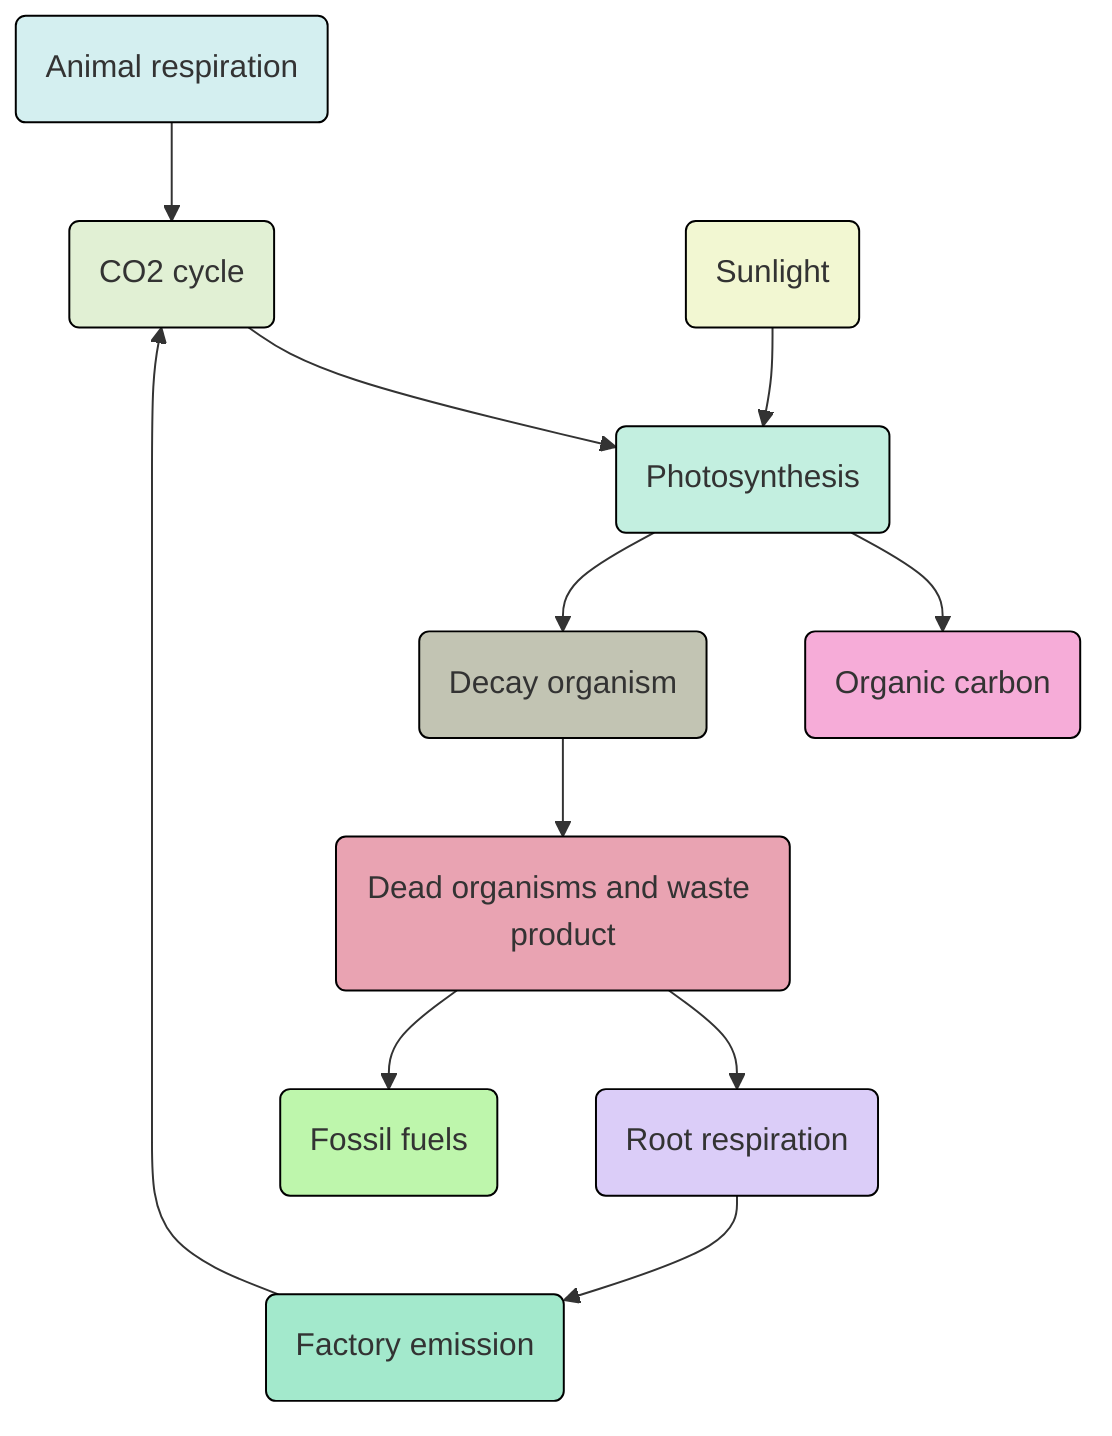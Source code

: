 flowchart TB
  A("CO2 cycle") --> B("Photosynthesis")
  B --> E("Organic carbon") & n3("Decay organism")
  n1("Sunlight") --> B
  n3 --> nb("Dead organisms and waste product")
  nb --> n5("Root respiration") & ng("Fossil fuels")
  n5 --> nl("Factory emission")
  nl --> A
  nn("Animal respiration") --> A
  style A stroke:#000000,fill:#E1F0D4 
  style B stroke:#000000,fill:#C3EFE0 
  style E stroke:#000000,fill:#F6ACD8
  style n3 stroke:#000000,fill:#C2C4B3 
  style n1 stroke:#000000,fill:#F2F7D2 
  style nb stroke:#000000,fill:#E9A3B2 
  style n5 stroke:#000000,fill:#DBCDF8 
  style ng stroke:#000000,fill:#BEF6AC 
  style nl stroke:#000000,fill:#A3E9CC 
  style nn stroke:#000000,fill:#D4EFF0